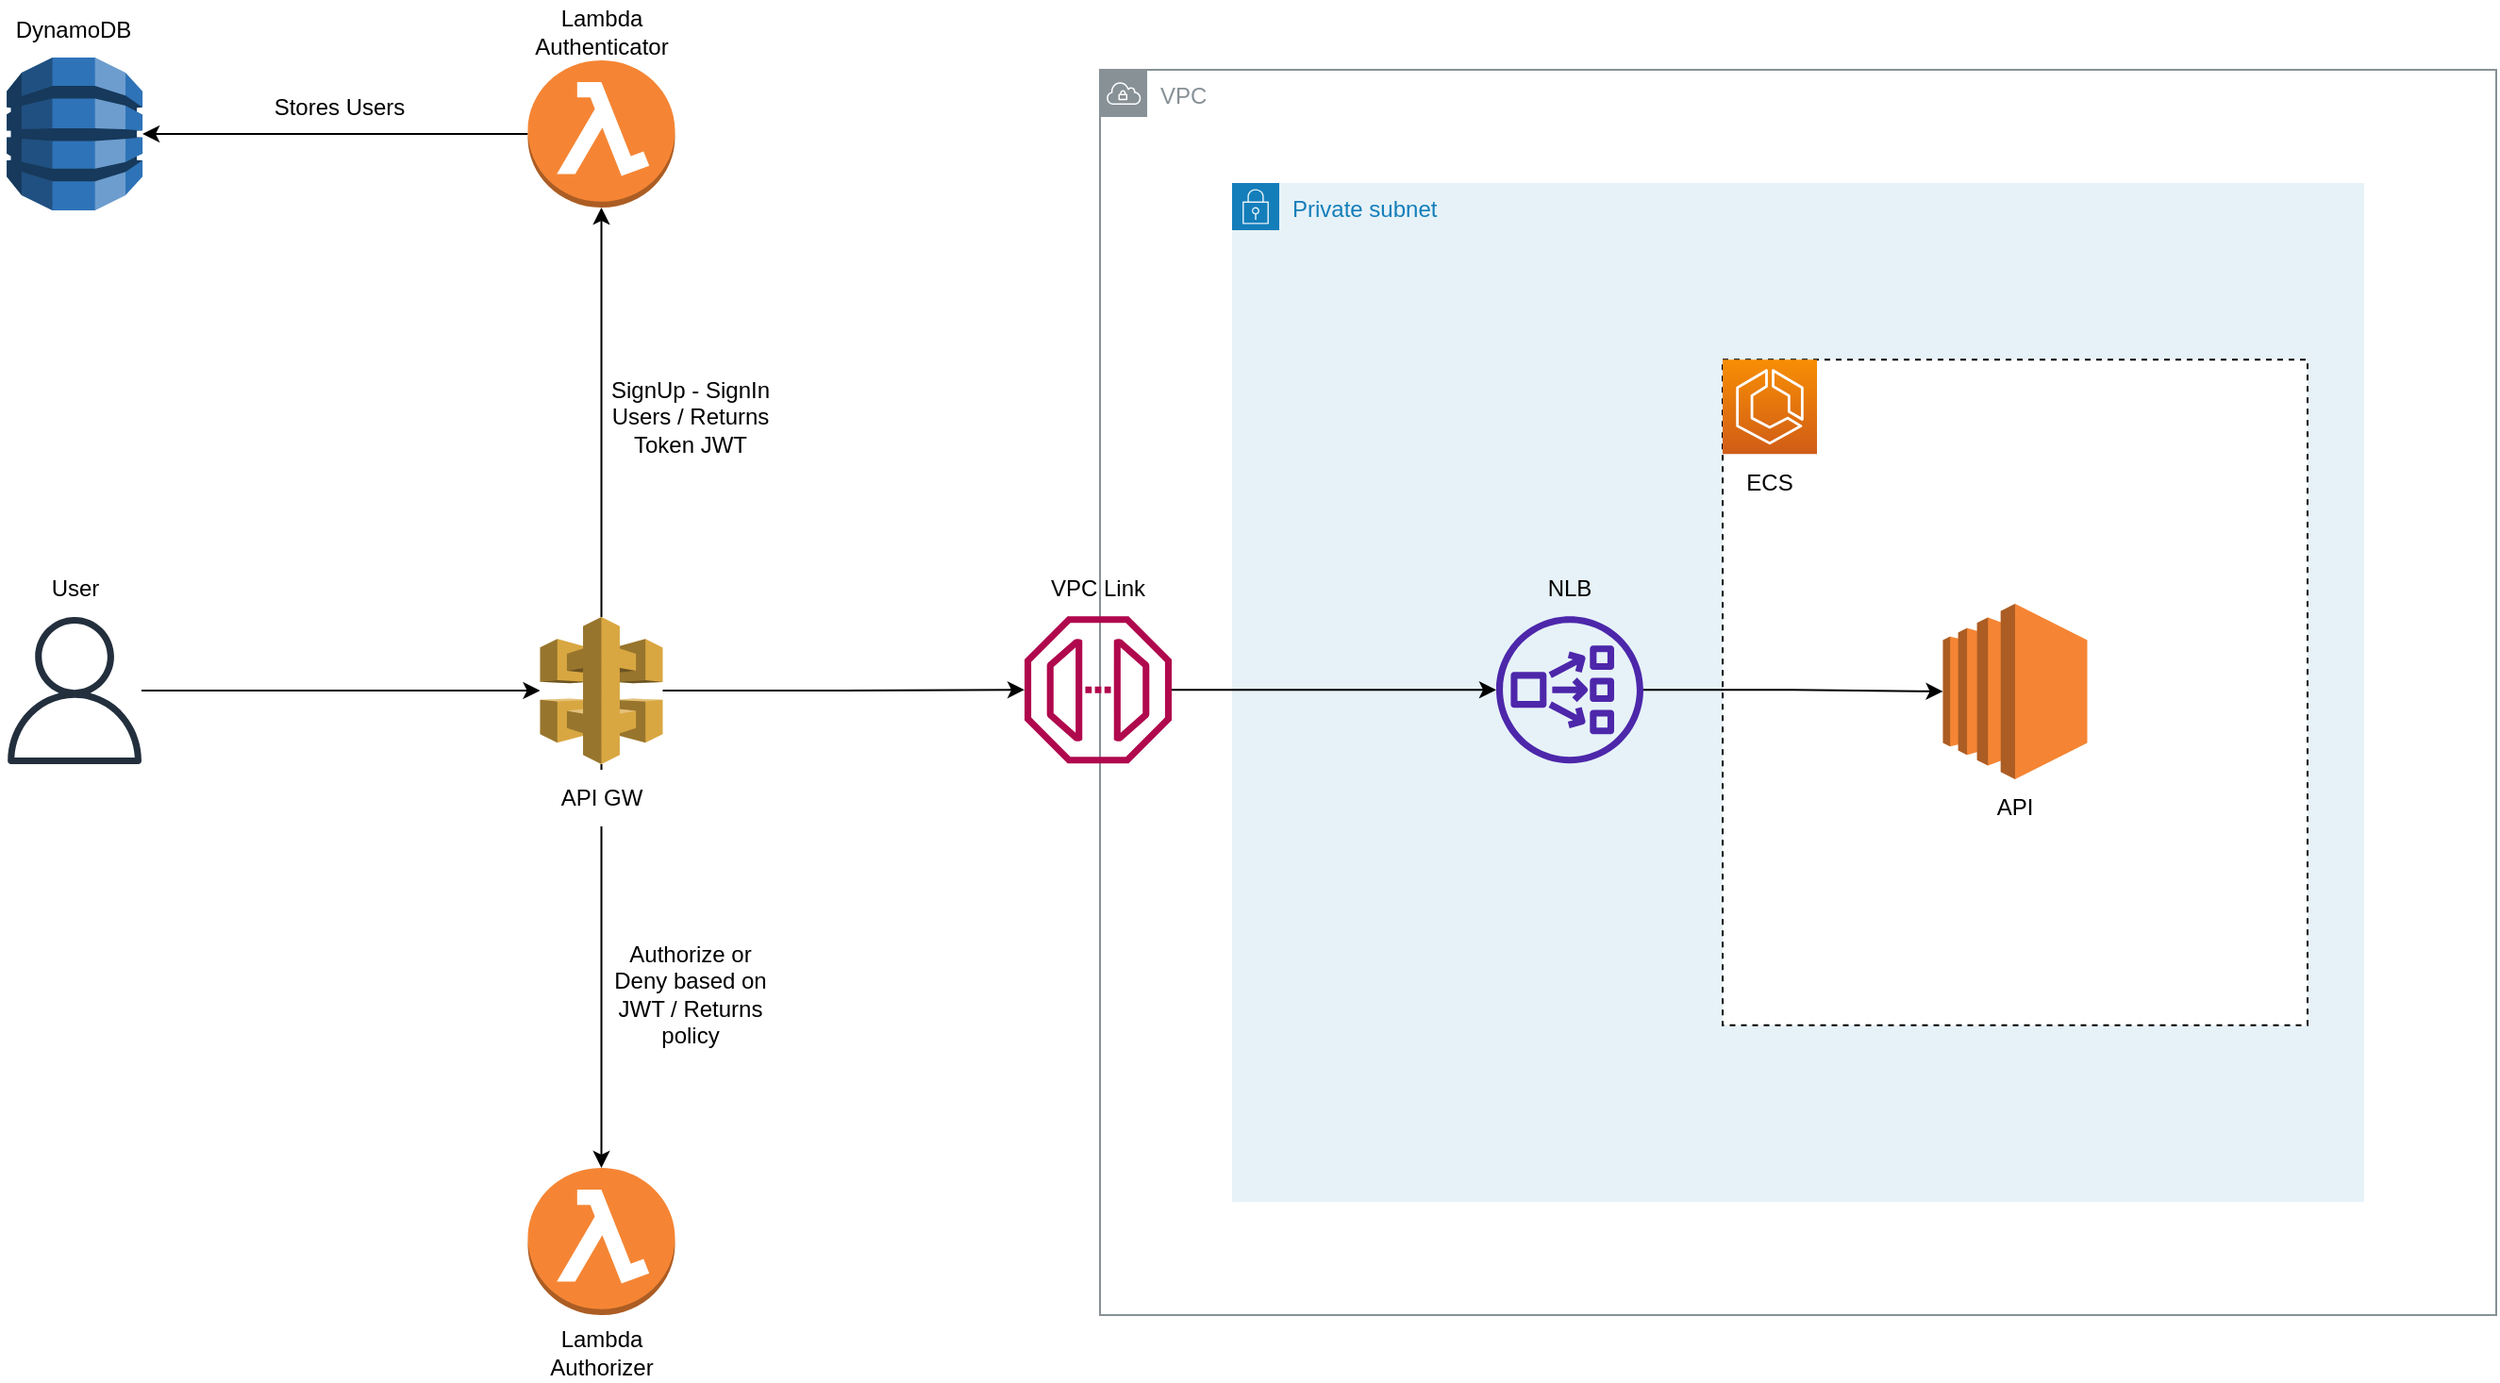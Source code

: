<mxfile version="18.0.3" type="google"><diagram id="wWVRd_VEqF3aojrxwpg-" name="Page-1"><mxGraphModel grid="1" page="1" gridSize="10" guides="1" tooltips="1" connect="1" arrows="1" fold="1" pageScale="1" pageWidth="827" pageHeight="1169" math="0" shadow="0"><root><mxCell id="0"/><mxCell id="1" parent="0"/><mxCell id="GHIKkUJDrfVrHlFoYrn--5" value="VPC" style="sketch=0;outlineConnect=0;gradientColor=none;html=1;whiteSpace=wrap;fontSize=12;fontStyle=0;shape=mxgraph.aws4.group;grIcon=mxgraph.aws4.group_vpc;strokeColor=#879196;fillColor=default;verticalAlign=top;align=left;spacingLeft=30;fontColor=#879196;dashed=0;" vertex="1" parent="1"><mxGeometry x="570" y="255" width="740" height="660" as="geometry"/></mxCell><mxCell id="GHIKkUJDrfVrHlFoYrn--4" value="Private subnet" style="points=[[0,0],[0.25,0],[0.5,0],[0.75,0],[1,0],[1,0.25],[1,0.5],[1,0.75],[1,1],[0.75,1],[0.5,1],[0.25,1],[0,1],[0,0.75],[0,0.5],[0,0.25]];outlineConnect=0;gradientColor=none;html=1;whiteSpace=wrap;fontSize=12;fontStyle=0;container=1;pointerEvents=0;collapsible=0;recursiveResize=0;shape=mxgraph.aws4.group;grIcon=mxgraph.aws4.group_security_group;grStroke=0;strokeColor=#147EBA;fillColor=#E6F2F8;verticalAlign=top;align=left;spacingLeft=30;fontColor=#147EBA;dashed=0;" vertex="1" parent="1"><mxGeometry x="640" y="315" width="600" height="540" as="geometry"/></mxCell><mxCell id="GHIKkUJDrfVrHlFoYrn--17" value="NLB" style="text;html=1;strokeColor=none;fillColor=none;align=center;verticalAlign=middle;whiteSpace=wrap;rounded=0;" vertex="1" parent="GHIKkUJDrfVrHlFoYrn--4"><mxGeometry x="149" y="199.62" width="60" height="30" as="geometry"/></mxCell><mxCell id="tlVlLk7yv_B2vb2aH1Yg-2" value="" style="rounded=0;whiteSpace=wrap;html=1;dashed=1;" vertex="1" parent="1"><mxGeometry x="900" y="408.62" width="310" height="352.75" as="geometry"/></mxCell><mxCell id="GHIKkUJDrfVrHlFoYrn--6" value="" style="outlineConnect=0;dashed=0;verticalLabelPosition=bottom;verticalAlign=top;align=center;html=1;shape=mxgraph.aws3.ec2;fillColor=#F58534;gradientColor=none;" vertex="1" parent="1"><mxGeometry x="1016.75" y="538" width="76.5" height="93" as="geometry"/></mxCell><mxCell id="GHIKkUJDrfVrHlFoYrn--11" value="ECS" style="text;html=1;strokeColor=none;fillColor=none;align=center;verticalAlign=middle;whiteSpace=wrap;rounded=0;" vertex="1" parent="1"><mxGeometry x="900" y="458.62" width="50" height="31.38" as="geometry"/></mxCell><mxCell id="GHIKkUJDrfVrHlFoYrn--20" style="edgeStyle=orthogonalEdgeStyle;rounded=0;orthogonalLoop=1;jettySize=auto;html=1;entryX=0;entryY=0.5;entryDx=0;entryDy=0;entryPerimeter=0;" edge="1" parent="1" source="GHIKkUJDrfVrHlFoYrn--18" target="GHIKkUJDrfVrHlFoYrn--6"><mxGeometry relative="1" as="geometry"><mxPoint x="1000" y="605" as="targetPoint"/></mxGeometry></mxCell><mxCell id="GHIKkUJDrfVrHlFoYrn--18" value="" style="sketch=0;outlineConnect=0;fontColor=#232F3E;gradientColor=none;fillColor=#4D27AA;strokeColor=none;dashed=0;verticalLabelPosition=bottom;verticalAlign=top;align=center;html=1;fontSize=12;fontStyle=0;aspect=fixed;pointerEvents=1;shape=mxgraph.aws4.network_load_balancer;" vertex="1" parent="1"><mxGeometry x="780" y="544.62" width="78" height="78" as="geometry"/></mxCell><mxCell id="GHIKkUJDrfVrHlFoYrn--19" style="edgeStyle=orthogonalEdgeStyle;rounded=0;orthogonalLoop=1;jettySize=auto;html=1;" edge="1" parent="1" source="GHIKkUJDrfVrHlFoYrn--2" target="GHIKkUJDrfVrHlFoYrn--18"><mxGeometry relative="1" as="geometry"/></mxCell><mxCell id="GHIKkUJDrfVrHlFoYrn--2" value="" style="sketch=0;outlineConnect=0;fontColor=#232F3E;gradientColor=none;fillColor=#B0084D;strokeColor=none;dashed=0;verticalLabelPosition=bottom;verticalAlign=top;align=center;html=1;fontSize=12;fontStyle=0;aspect=fixed;pointerEvents=1;shape=mxgraph.aws4.endpoint;" vertex="1" parent="1"><mxGeometry x="530" y="544.62" width="78" height="78" as="geometry"/></mxCell><mxCell id="GHIKkUJDrfVrHlFoYrn--16" style="edgeStyle=orthogonalEdgeStyle;rounded=0;orthogonalLoop=1;jettySize=auto;html=1;" edge="1" parent="1" source="GHIKkUJDrfVrHlFoYrn--3" target="GHIKkUJDrfVrHlFoYrn--2"><mxGeometry relative="1" as="geometry"><mxPoint x="361" y="579.149" as="targetPoint"/></mxGeometry></mxCell><mxCell id="g7ncRHIOQEbTD75SdRZL-5" style="edgeStyle=orthogonalEdgeStyle;rounded=0;orthogonalLoop=1;jettySize=auto;html=1;entryX=0.5;entryY=0;entryDx=0;entryDy=0;entryPerimeter=0;" edge="1" parent="1" source="GHIKkUJDrfVrHlFoYrn--3" target="g7ncRHIOQEbTD75SdRZL-1"><mxGeometry relative="1" as="geometry"/></mxCell><mxCell id="SRjqiI9cE0raoBTytzZl-4" style="edgeStyle=orthogonalEdgeStyle;rounded=0;orthogonalLoop=1;jettySize=auto;html=1;entryX=0.5;entryY=1;entryDx=0;entryDy=0;entryPerimeter=0;" edge="1" parent="1" source="GHIKkUJDrfVrHlFoYrn--3" target="SRjqiI9cE0raoBTytzZl-2"><mxGeometry relative="1" as="geometry"/></mxCell><mxCell id="GHIKkUJDrfVrHlFoYrn--3" value="" style="outlineConnect=0;dashed=0;verticalLabelPosition=bottom;verticalAlign=top;align=center;html=1;shape=mxgraph.aws3.api_gateway;fillColor=#D9A741;gradientColor=none;" vertex="1" parent="1"><mxGeometry x="273.25" y="545" width="65" height="78" as="geometry"/></mxCell><mxCell id="GHIKkUJDrfVrHlFoYrn--15" value="API GW" style="text;html=1;strokeColor=none;fillColor=default;align=center;verticalAlign=middle;whiteSpace=wrap;rounded=0;" vertex="1" parent="1"><mxGeometry x="276.25" y="626" width="60" height="30" as="geometry"/></mxCell><mxCell id="GHIKkUJDrfVrHlFoYrn--23" style="edgeStyle=orthogonalEdgeStyle;rounded=0;orthogonalLoop=1;jettySize=auto;html=1;" edge="1" parent="1" source="SRjqiI9cE0raoBTytzZl-11" target="GHIKkUJDrfVrHlFoYrn--3"><mxGeometry relative="1" as="geometry"><mxPoint x="83.1" y="584" as="sourcePoint"/></mxGeometry></mxCell><mxCell id="GHIKkUJDrfVrHlFoYrn--24" value="User" style="text;html=1;strokeColor=none;fillColor=none;align=center;verticalAlign=middle;whiteSpace=wrap;rounded=0;" vertex="1" parent="1"><mxGeometry x="-3.45" y="514.62" width="60" height="30" as="geometry"/></mxCell><mxCell id="tlVlLk7yv_B2vb2aH1Yg-1" value="" style="sketch=0;points=[[0,0,0],[0.25,0,0],[0.5,0,0],[0.75,0,0],[1,0,0],[0,1,0],[0.25,1,0],[0.5,1,0],[0.75,1,0],[1,1,0],[0,0.25,0],[0,0.5,0],[0,0.75,0],[1,0.25,0],[1,0.5,0],[1,0.75,0]];outlineConnect=0;fontColor=#232F3E;gradientColor=#F78E04;gradientDirection=north;fillColor=#D05C17;strokeColor=#ffffff;dashed=0;verticalLabelPosition=bottom;verticalAlign=top;align=center;html=1;fontSize=12;fontStyle=0;aspect=fixed;shape=mxgraph.aws4.resourceIcon;resIcon=mxgraph.aws4.ecs;" vertex="1" parent="1"><mxGeometry x="900" y="408.62" width="50" height="50" as="geometry"/></mxCell><mxCell id="GHIKkUJDrfVrHlFoYrn--21" value="VPC Link" style="text;html=1;strokeColor=none;fillColor=none;align=center;verticalAlign=middle;whiteSpace=wrap;rounded=0;" vertex="1" parent="1"><mxGeometry x="539" y="514.62" width="60" height="30" as="geometry"/></mxCell><mxCell id="tlVlLk7yv_B2vb2aH1Yg-3" value="API" style="text;html=1;strokeColor=none;fillColor=none;align=center;verticalAlign=middle;whiteSpace=wrap;rounded=0;" vertex="1" parent="1"><mxGeometry x="1025" y="631" width="60" height="30" as="geometry"/></mxCell><mxCell id="g7ncRHIOQEbTD75SdRZL-1" value="" style="outlineConnect=0;dashed=0;verticalLabelPosition=bottom;verticalAlign=top;align=center;html=1;shape=mxgraph.aws3.lambda_function;fillColor=#F58534;gradientColor=none;" vertex="1" parent="1"><mxGeometry x="266.75" y="837" width="78" height="78" as="geometry"/></mxCell><mxCell id="g7ncRHIOQEbTD75SdRZL-2" value="Lambda Authorizer" style="text;html=1;strokeColor=none;fillColor=none;align=center;verticalAlign=middle;whiteSpace=wrap;rounded=0;" vertex="1" parent="1"><mxGeometry x="274" y="920" width="64.25" height="30" as="geometry"/></mxCell><mxCell id="g7ncRHIOQEbTD75SdRZL-6" value="Authorize or Deny based on JWT / Returns policy" style="text;html=1;strokeColor=none;fillColor=none;align=center;verticalAlign=middle;whiteSpace=wrap;rounded=0;" vertex="1" parent="1"><mxGeometry x="306" y="720" width="94" height="50" as="geometry"/></mxCell><mxCell id="SRjqiI9cE0raoBTytzZl-7" style="edgeStyle=orthogonalEdgeStyle;rounded=0;orthogonalLoop=1;jettySize=auto;html=1;" edge="1" parent="1" source="SRjqiI9cE0raoBTytzZl-2" target="SRjqiI9cE0raoBTytzZl-6"><mxGeometry relative="1" as="geometry"/></mxCell><mxCell id="SRjqiI9cE0raoBTytzZl-2" value="" style="outlineConnect=0;dashed=0;verticalLabelPosition=bottom;verticalAlign=top;align=center;html=1;shape=mxgraph.aws3.lambda_function;fillColor=#F58534;gradientColor=none;" vertex="1" parent="1"><mxGeometry x="266.75" y="250" width="78" height="78" as="geometry"/></mxCell><mxCell id="SRjqiI9cE0raoBTytzZl-3" value="Lambda Authenticator" style="text;html=1;strokeColor=none;fillColor=none;align=center;verticalAlign=middle;whiteSpace=wrap;rounded=0;" vertex="1" parent="1"><mxGeometry x="273.63" y="220" width="64.25" height="30" as="geometry"/></mxCell><mxCell id="SRjqiI9cE0raoBTytzZl-5" value="SignUp - SignIn Users / Returns Token JWT" style="text;html=1;strokeColor=none;fillColor=none;align=center;verticalAlign=middle;whiteSpace=wrap;rounded=0;" vertex="1" parent="1"><mxGeometry x="306" y="418.62" width="94" height="41.38" as="geometry"/></mxCell><mxCell id="SRjqiI9cE0raoBTytzZl-6" value="" style="outlineConnect=0;dashed=0;verticalLabelPosition=bottom;verticalAlign=top;align=center;html=1;shape=mxgraph.aws3.dynamo_db;fillColor=#2E73B8;gradientColor=none;" vertex="1" parent="1"><mxGeometry x="-9.45" y="248.5" width="72" height="81" as="geometry"/></mxCell><mxCell id="SRjqiI9cE0raoBTytzZl-8" value="DynamoDB" style="text;html=1;strokeColor=none;fillColor=none;align=center;verticalAlign=middle;whiteSpace=wrap;rounded=0;" vertex="1" parent="1"><mxGeometry x="-5.58" y="218.5" width="64.25" height="30" as="geometry"/></mxCell><mxCell id="SRjqiI9cE0raoBTytzZl-9" value="Stores Users" style="text;html=1;strokeColor=none;fillColor=none;align=center;verticalAlign=middle;whiteSpace=wrap;rounded=0;" vertex="1" parent="1"><mxGeometry x="120" y="260" width="94" height="29.88" as="geometry"/></mxCell><mxCell id="SRjqiI9cE0raoBTytzZl-11" value="" style="sketch=0;outlineConnect=0;fontColor=#232F3E;gradientColor=none;fillColor=#232F3D;strokeColor=none;dashed=0;verticalLabelPosition=bottom;verticalAlign=top;align=center;html=1;fontSize=12;fontStyle=0;aspect=fixed;pointerEvents=1;shape=mxgraph.aws4.user;" vertex="1" parent="1"><mxGeometry x="-12.46" y="545" width="78" height="78" as="geometry"/></mxCell></root></mxGraphModel></diagram></mxfile>